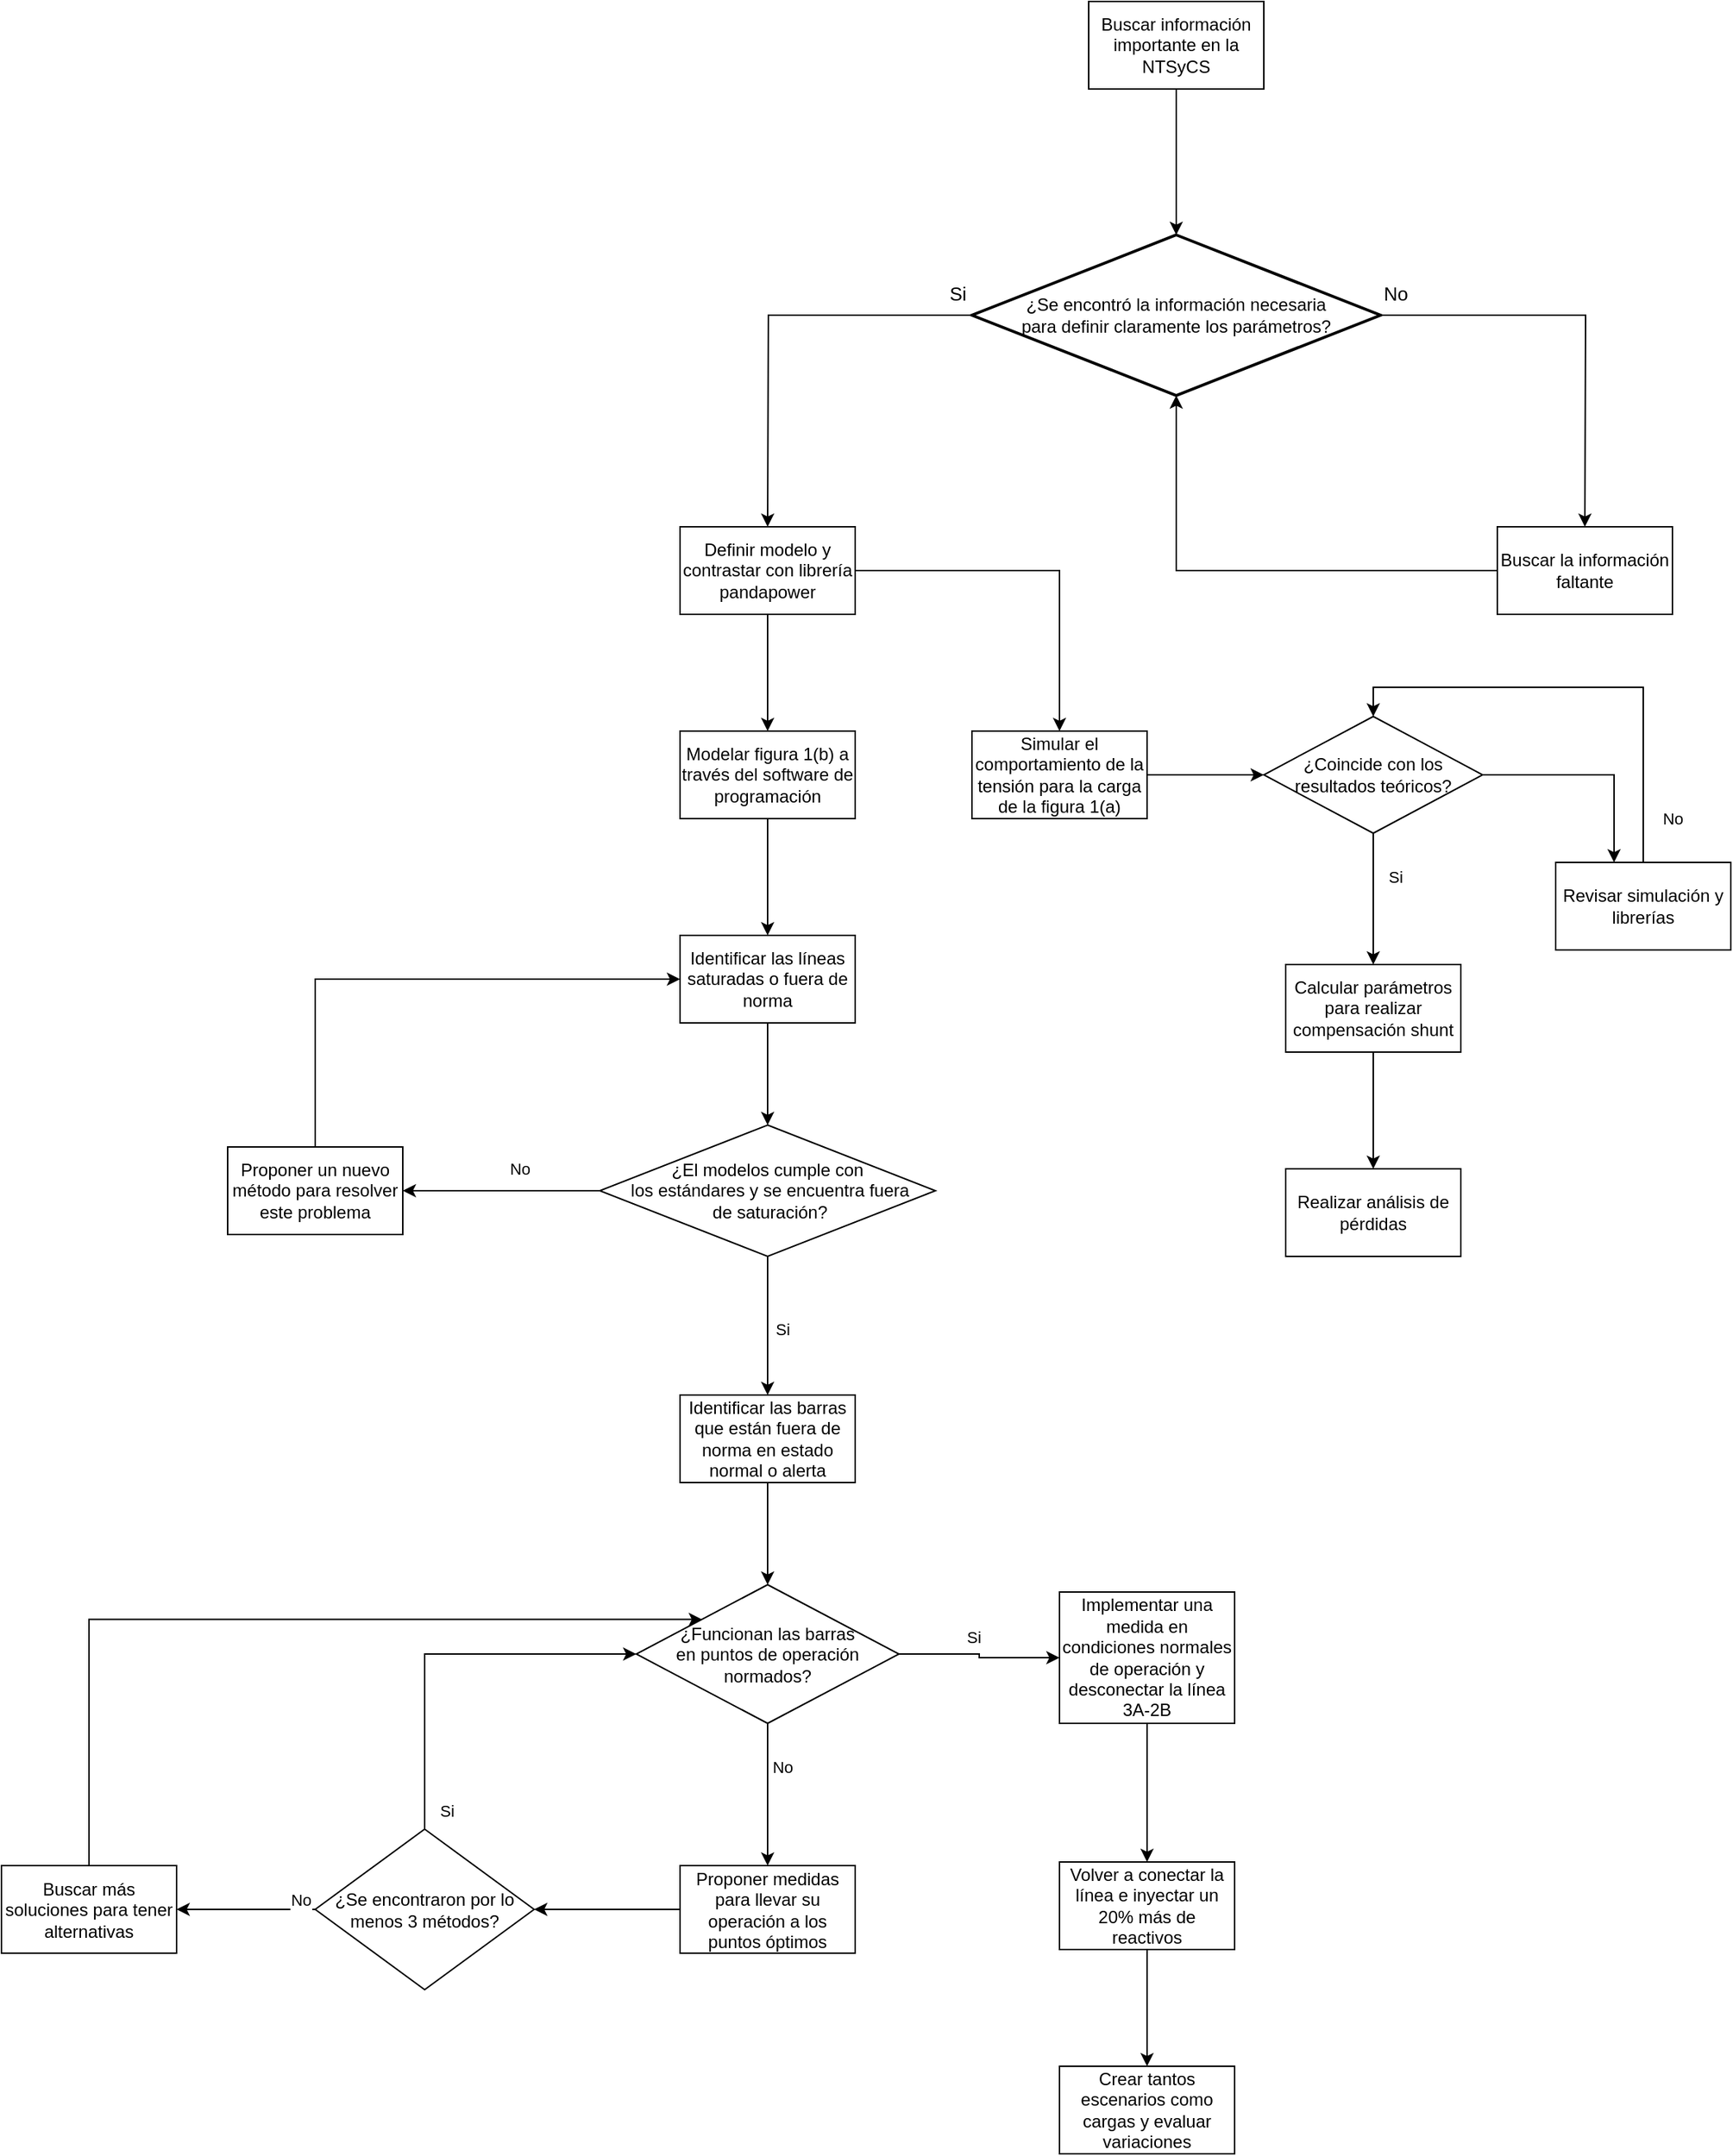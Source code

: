 <mxfile version="24.5.2" type="github">
  <diagram name="Página-1" id="Ia3Cc2sFgOf9JjpftwZH">
    <mxGraphModel dx="1836" dy="573" grid="1" gridSize="10" guides="1" tooltips="1" connect="1" arrows="1" fold="1" page="1" pageScale="1" pageWidth="827" pageHeight="1169" math="0" shadow="0">
      <root>
        <mxCell id="0" />
        <mxCell id="1" parent="0" />
        <mxCell id="a1qZ1Z9Rcn-P7U7oKMSJ-7" style="edgeStyle=orthogonalEdgeStyle;rounded=0;orthogonalLoop=1;jettySize=auto;html=1;" edge="1" parent="1" source="a1qZ1Z9Rcn-P7U7oKMSJ-5">
          <mxGeometry relative="1" as="geometry">
            <mxPoint x="400" y="240" as="targetPoint" />
          </mxGeometry>
        </mxCell>
        <mxCell id="a1qZ1Z9Rcn-P7U7oKMSJ-5" value="Buscar información importante en la NTSyCS" style="rounded=0;whiteSpace=wrap;html=1;" vertex="1" parent="1">
          <mxGeometry x="340" y="80" width="120" height="60" as="geometry" />
        </mxCell>
        <mxCell id="a1qZ1Z9Rcn-P7U7oKMSJ-20" value="&lt;font style=&quot;font-size: 13px;&quot;&gt;Si&lt;/font&gt;" style="edgeStyle=orthogonalEdgeStyle;rounded=0;orthogonalLoop=1;jettySize=auto;html=1;exitX=0;exitY=0.5;exitDx=0;exitDy=0;exitPerimeter=0;" edge="1" parent="1" source="a1qZ1Z9Rcn-P7U7oKMSJ-8">
          <mxGeometry x="-0.93" y="-15" relative="1" as="geometry">
            <mxPoint x="120" y="440" as="targetPoint" />
            <mxPoint as="offset" />
          </mxGeometry>
        </mxCell>
        <mxCell id="a1qZ1Z9Rcn-P7U7oKMSJ-21" value="&lt;font style=&quot;font-size: 13px;&quot;&gt;No&lt;/font&gt;" style="edgeStyle=orthogonalEdgeStyle;rounded=0;orthogonalLoop=1;jettySize=auto;html=1;exitX=1;exitY=0.5;exitDx=0;exitDy=0;exitPerimeter=0;" edge="1" parent="1" source="a1qZ1Z9Rcn-P7U7oKMSJ-8">
          <mxGeometry x="-0.93" y="15" relative="1" as="geometry">
            <mxPoint x="680" y="440" as="targetPoint" />
            <mxPoint as="offset" />
          </mxGeometry>
        </mxCell>
        <mxCell id="a1qZ1Z9Rcn-P7U7oKMSJ-8" value="&lt;div style=&quot;&quot;&gt;&lt;span style=&quot;background-color: initial;&quot;&gt;¿Se encontró la información necesaria&lt;/span&gt;&lt;/div&gt;&lt;div style=&quot;&quot;&gt;&lt;span style=&quot;background-color: initial;&quot;&gt;para definir claramente los parámetros?&lt;/span&gt;&lt;/div&gt;" style="strokeWidth=2;html=1;shape=mxgraph.flowchart.decision;whiteSpace=wrap;align=center;" vertex="1" parent="1">
          <mxGeometry x="260" y="240" width="280" height="110" as="geometry" />
        </mxCell>
        <mxCell id="a1qZ1Z9Rcn-P7U7oKMSJ-22" value="Buscar la información faltante" style="whiteSpace=wrap;html=1;" vertex="1" parent="1">
          <mxGeometry x="620" y="440" width="120" height="60" as="geometry" />
        </mxCell>
        <mxCell id="a1qZ1Z9Rcn-P7U7oKMSJ-23" style="edgeStyle=orthogonalEdgeStyle;rounded=0;orthogonalLoop=1;jettySize=auto;html=1;exitX=0;exitY=0.5;exitDx=0;exitDy=0;entryX=0.5;entryY=1;entryDx=0;entryDy=0;entryPerimeter=0;" edge="1" parent="1" source="a1qZ1Z9Rcn-P7U7oKMSJ-22" target="a1qZ1Z9Rcn-P7U7oKMSJ-8">
          <mxGeometry relative="1" as="geometry" />
        </mxCell>
        <mxCell id="a1qZ1Z9Rcn-P7U7oKMSJ-29" value="" style="edgeStyle=orthogonalEdgeStyle;rounded=0;orthogonalLoop=1;jettySize=auto;html=1;" edge="1" parent="1" source="a1qZ1Z9Rcn-P7U7oKMSJ-26" target="a1qZ1Z9Rcn-P7U7oKMSJ-28">
          <mxGeometry relative="1" as="geometry" />
        </mxCell>
        <mxCell id="a1qZ1Z9Rcn-P7U7oKMSJ-40" value="" style="edgeStyle=orthogonalEdgeStyle;rounded=0;orthogonalLoop=1;jettySize=auto;html=1;" edge="1" parent="1" source="a1qZ1Z9Rcn-P7U7oKMSJ-26" target="a1qZ1Z9Rcn-P7U7oKMSJ-39">
          <mxGeometry relative="1" as="geometry" />
        </mxCell>
        <mxCell id="a1qZ1Z9Rcn-P7U7oKMSJ-26" value="Definir modelo y contrastar con librería pandapower" style="whiteSpace=wrap;html=1;" vertex="1" parent="1">
          <mxGeometry x="60" y="440" width="120" height="60" as="geometry" />
        </mxCell>
        <mxCell id="a1qZ1Z9Rcn-P7U7oKMSJ-31" value="" style="edgeStyle=orthogonalEdgeStyle;rounded=0;orthogonalLoop=1;jettySize=auto;html=1;" edge="1" parent="1" source="a1qZ1Z9Rcn-P7U7oKMSJ-28" target="a1qZ1Z9Rcn-P7U7oKMSJ-30">
          <mxGeometry relative="1" as="geometry" />
        </mxCell>
        <mxCell id="a1qZ1Z9Rcn-P7U7oKMSJ-28" value="Simular el comportamiento de la tensión para la carga de la figura 1(a)" style="whiteSpace=wrap;html=1;" vertex="1" parent="1">
          <mxGeometry x="260" y="580" width="120" height="60" as="geometry" />
        </mxCell>
        <mxCell id="a1qZ1Z9Rcn-P7U7oKMSJ-33" value="No" style="edgeStyle=orthogonalEdgeStyle;rounded=0;orthogonalLoop=1;jettySize=auto;html=1;" edge="1" parent="1" source="a1qZ1Z9Rcn-P7U7oKMSJ-30" target="a1qZ1Z9Rcn-P7U7oKMSJ-32">
          <mxGeometry x="-1" y="205" relative="1" as="geometry">
            <mxPoint y="-10" as="offset" />
          </mxGeometry>
        </mxCell>
        <mxCell id="a1qZ1Z9Rcn-P7U7oKMSJ-35" value="Si" style="edgeStyle=orthogonalEdgeStyle;rounded=0;orthogonalLoop=1;jettySize=auto;html=1;" edge="1" parent="1" source="a1qZ1Z9Rcn-P7U7oKMSJ-30" target="a1qZ1Z9Rcn-P7U7oKMSJ-34">
          <mxGeometry x="-1" y="-92" relative="1" as="geometry">
            <Array as="points">
              <mxPoint x="700" y="610" />
            </Array>
            <mxPoint x="-60" y="-22" as="offset" />
          </mxGeometry>
        </mxCell>
        <mxCell id="a1qZ1Z9Rcn-P7U7oKMSJ-30" value="¿Coincide con los resultados teóricos?" style="rhombus;whiteSpace=wrap;html=1;" vertex="1" parent="1">
          <mxGeometry x="460" y="570" width="150" height="80" as="geometry" />
        </mxCell>
        <mxCell id="a1qZ1Z9Rcn-P7U7oKMSJ-38" value="" style="edgeStyle=orthogonalEdgeStyle;rounded=0;orthogonalLoop=1;jettySize=auto;html=1;" edge="1" parent="1" source="a1qZ1Z9Rcn-P7U7oKMSJ-32" target="a1qZ1Z9Rcn-P7U7oKMSJ-37">
          <mxGeometry relative="1" as="geometry" />
        </mxCell>
        <mxCell id="a1qZ1Z9Rcn-P7U7oKMSJ-32" value="Calcular parámetros para realizar compensación shunt" style="whiteSpace=wrap;html=1;" vertex="1" parent="1">
          <mxGeometry x="475" y="740" width="120" height="60" as="geometry" />
        </mxCell>
        <mxCell id="a1qZ1Z9Rcn-P7U7oKMSJ-36" style="edgeStyle=orthogonalEdgeStyle;rounded=0;orthogonalLoop=1;jettySize=auto;html=1;entryX=0.5;entryY=0;entryDx=0;entryDy=0;" edge="1" parent="1" source="a1qZ1Z9Rcn-P7U7oKMSJ-34" target="a1qZ1Z9Rcn-P7U7oKMSJ-30">
          <mxGeometry relative="1" as="geometry">
            <Array as="points">
              <mxPoint x="585" y="550" />
              <mxPoint x="355" y="550" />
            </Array>
          </mxGeometry>
        </mxCell>
        <mxCell id="a1qZ1Z9Rcn-P7U7oKMSJ-34" value="Revisar simulación y librerías" style="whiteSpace=wrap;html=1;" vertex="1" parent="1">
          <mxGeometry x="660" y="670" width="120" height="60" as="geometry" />
        </mxCell>
        <mxCell id="a1qZ1Z9Rcn-P7U7oKMSJ-37" value="Realizar análisis de pérdidas" style="whiteSpace=wrap;html=1;" vertex="1" parent="1">
          <mxGeometry x="475" y="880" width="120" height="60" as="geometry" />
        </mxCell>
        <mxCell id="a1qZ1Z9Rcn-P7U7oKMSJ-42" value="" style="edgeStyle=orthogonalEdgeStyle;rounded=0;orthogonalLoop=1;jettySize=auto;html=1;" edge="1" parent="1" source="a1qZ1Z9Rcn-P7U7oKMSJ-39" target="a1qZ1Z9Rcn-P7U7oKMSJ-41">
          <mxGeometry relative="1" as="geometry" />
        </mxCell>
        <mxCell id="a1qZ1Z9Rcn-P7U7oKMSJ-39" value="Modelar figura 1(b) a través del software de programación" style="whiteSpace=wrap;html=1;" vertex="1" parent="1">
          <mxGeometry x="60" y="580" width="120" height="60" as="geometry" />
        </mxCell>
        <mxCell id="a1qZ1Z9Rcn-P7U7oKMSJ-44" value="" style="edgeStyle=orthogonalEdgeStyle;rounded=0;orthogonalLoop=1;jettySize=auto;html=1;" edge="1" parent="1" source="a1qZ1Z9Rcn-P7U7oKMSJ-41" target="a1qZ1Z9Rcn-P7U7oKMSJ-43">
          <mxGeometry relative="1" as="geometry" />
        </mxCell>
        <mxCell id="a1qZ1Z9Rcn-P7U7oKMSJ-41" value="Identificar las líneas saturadas o fuera de norma" style="whiteSpace=wrap;html=1;" vertex="1" parent="1">
          <mxGeometry x="60" y="720" width="120" height="60" as="geometry" />
        </mxCell>
        <mxCell id="a1qZ1Z9Rcn-P7U7oKMSJ-46" value="No" style="edgeStyle=orthogonalEdgeStyle;rounded=0;orthogonalLoop=1;jettySize=auto;html=1;" edge="1" parent="1" source="a1qZ1Z9Rcn-P7U7oKMSJ-43" target="a1qZ1Z9Rcn-P7U7oKMSJ-45">
          <mxGeometry x="-0.185" y="-15" relative="1" as="geometry">
            <mxPoint as="offset" />
          </mxGeometry>
        </mxCell>
        <mxCell id="a1qZ1Z9Rcn-P7U7oKMSJ-49" value="Si" style="edgeStyle=orthogonalEdgeStyle;rounded=0;orthogonalLoop=1;jettySize=auto;html=1;" edge="1" parent="1" source="a1qZ1Z9Rcn-P7U7oKMSJ-43" target="a1qZ1Z9Rcn-P7U7oKMSJ-48">
          <mxGeometry x="0.053" y="10" relative="1" as="geometry">
            <mxPoint as="offset" />
          </mxGeometry>
        </mxCell>
        <mxCell id="a1qZ1Z9Rcn-P7U7oKMSJ-43" value="¿El modelos cumple con&lt;div&gt;&amp;nbsp;los&amp;nbsp;&lt;span style=&quot;background-color: initial;&quot;&gt;estándares y se encuentra fuera&lt;/span&gt;&lt;/div&gt;&lt;div&gt;&lt;span style=&quot;background-color: initial;&quot;&gt;&amp;nbsp;de saturación?&lt;/span&gt;&lt;/div&gt;" style="rhombus;whiteSpace=wrap;html=1;" vertex="1" parent="1">
          <mxGeometry x="5" y="850" width="230" height="90" as="geometry" />
        </mxCell>
        <mxCell id="a1qZ1Z9Rcn-P7U7oKMSJ-47" style="edgeStyle=orthogonalEdgeStyle;rounded=0;orthogonalLoop=1;jettySize=auto;html=1;entryX=0;entryY=0.5;entryDx=0;entryDy=0;" edge="1" parent="1" source="a1qZ1Z9Rcn-P7U7oKMSJ-45" target="a1qZ1Z9Rcn-P7U7oKMSJ-41">
          <mxGeometry relative="1" as="geometry">
            <Array as="points">
              <mxPoint x="-190" y="750" />
            </Array>
          </mxGeometry>
        </mxCell>
        <mxCell id="a1qZ1Z9Rcn-P7U7oKMSJ-45" value="Proponer un nuevo método para resolver este problema" style="whiteSpace=wrap;html=1;" vertex="1" parent="1">
          <mxGeometry x="-250" y="865" width="120" height="60" as="geometry" />
        </mxCell>
        <mxCell id="a1qZ1Z9Rcn-P7U7oKMSJ-51" value="" style="edgeStyle=orthogonalEdgeStyle;rounded=0;orthogonalLoop=1;jettySize=auto;html=1;" edge="1" parent="1" source="a1qZ1Z9Rcn-P7U7oKMSJ-48" target="a1qZ1Z9Rcn-P7U7oKMSJ-50">
          <mxGeometry relative="1" as="geometry" />
        </mxCell>
        <mxCell id="a1qZ1Z9Rcn-P7U7oKMSJ-48" value="Identificar las barras que están fuera de norma en estado normal o alerta" style="whiteSpace=wrap;html=1;" vertex="1" parent="1">
          <mxGeometry x="60" y="1035" width="120" height="60" as="geometry" />
        </mxCell>
        <mxCell id="a1qZ1Z9Rcn-P7U7oKMSJ-53" value="Si" style="edgeStyle=orthogonalEdgeStyle;rounded=0;orthogonalLoop=1;jettySize=auto;html=1;" edge="1" parent="1" source="a1qZ1Z9Rcn-P7U7oKMSJ-50" target="a1qZ1Z9Rcn-P7U7oKMSJ-52">
          <mxGeometry x="-0.091" y="13" relative="1" as="geometry">
            <mxPoint y="1" as="offset" />
          </mxGeometry>
        </mxCell>
        <mxCell id="a1qZ1Z9Rcn-P7U7oKMSJ-57" value="No" style="edgeStyle=orthogonalEdgeStyle;rounded=0;orthogonalLoop=1;jettySize=auto;html=1;" edge="1" parent="1" source="a1qZ1Z9Rcn-P7U7oKMSJ-50" target="a1qZ1Z9Rcn-P7U7oKMSJ-56">
          <mxGeometry x="-0.385" y="10" relative="1" as="geometry">
            <mxPoint as="offset" />
          </mxGeometry>
        </mxCell>
        <mxCell id="a1qZ1Z9Rcn-P7U7oKMSJ-50" value="¿Funcionan las barras&lt;div&gt;en puntos de operación normados?&lt;/div&gt;" style="rhombus;whiteSpace=wrap;html=1;" vertex="1" parent="1">
          <mxGeometry x="30" y="1165" width="180" height="95" as="geometry" />
        </mxCell>
        <mxCell id="a1qZ1Z9Rcn-P7U7oKMSJ-68" value="" style="edgeStyle=orthogonalEdgeStyle;rounded=0;orthogonalLoop=1;jettySize=auto;html=1;" edge="1" parent="1" source="a1qZ1Z9Rcn-P7U7oKMSJ-52" target="a1qZ1Z9Rcn-P7U7oKMSJ-67">
          <mxGeometry relative="1" as="geometry" />
        </mxCell>
        <mxCell id="a1qZ1Z9Rcn-P7U7oKMSJ-52" value="Implementar una medida en condiciones normales de operación y desconectar la línea 3A-2B" style="whiteSpace=wrap;html=1;" vertex="1" parent="1">
          <mxGeometry x="320" y="1170" width="120" height="90" as="geometry" />
        </mxCell>
        <mxCell id="a1qZ1Z9Rcn-P7U7oKMSJ-60" value="" style="edgeStyle=orthogonalEdgeStyle;rounded=0;orthogonalLoop=1;jettySize=auto;html=1;" edge="1" parent="1" source="a1qZ1Z9Rcn-P7U7oKMSJ-56" target="a1qZ1Z9Rcn-P7U7oKMSJ-59">
          <mxGeometry relative="1" as="geometry" />
        </mxCell>
        <mxCell id="a1qZ1Z9Rcn-P7U7oKMSJ-56" value="Proponer medidas para llevar su operación a los puntos óptimos" style="whiteSpace=wrap;html=1;" vertex="1" parent="1">
          <mxGeometry x="60" y="1357.5" width="120" height="60" as="geometry" />
        </mxCell>
        <mxCell id="a1qZ1Z9Rcn-P7U7oKMSJ-62" value="No" style="edgeStyle=orthogonalEdgeStyle;rounded=0;orthogonalLoop=1;jettySize=auto;html=1;" edge="1" parent="1" source="a1qZ1Z9Rcn-P7U7oKMSJ-59" target="a1qZ1Z9Rcn-P7U7oKMSJ-61">
          <mxGeometry x="-0.789" y="-7" relative="1" as="geometry">
            <mxPoint as="offset" />
          </mxGeometry>
        </mxCell>
        <mxCell id="a1qZ1Z9Rcn-P7U7oKMSJ-65" value="Si" style="edgeStyle=orthogonalEdgeStyle;rounded=0;orthogonalLoop=1;jettySize=auto;html=1;exitX=0.5;exitY=0;exitDx=0;exitDy=0;entryX=0;entryY=0.5;entryDx=0;entryDy=0;" edge="1" parent="1" source="a1qZ1Z9Rcn-P7U7oKMSJ-59" target="a1qZ1Z9Rcn-P7U7oKMSJ-50">
          <mxGeometry x="-0.906" y="-15" relative="1" as="geometry">
            <mxPoint as="offset" />
          </mxGeometry>
        </mxCell>
        <mxCell id="a1qZ1Z9Rcn-P7U7oKMSJ-59" value="¿Se encontraron por lo menos 3 métodos?" style="rhombus;whiteSpace=wrap;html=1;" vertex="1" parent="1">
          <mxGeometry x="-190" y="1332.5" width="150" height="110" as="geometry" />
        </mxCell>
        <mxCell id="a1qZ1Z9Rcn-P7U7oKMSJ-66" style="edgeStyle=orthogonalEdgeStyle;rounded=0;orthogonalLoop=1;jettySize=auto;html=1;exitX=0.5;exitY=0;exitDx=0;exitDy=0;entryX=0;entryY=0;entryDx=0;entryDy=0;" edge="1" parent="1" source="a1qZ1Z9Rcn-P7U7oKMSJ-61" target="a1qZ1Z9Rcn-P7U7oKMSJ-50">
          <mxGeometry relative="1" as="geometry">
            <Array as="points">
              <mxPoint x="-345" y="1189" />
            </Array>
          </mxGeometry>
        </mxCell>
        <mxCell id="a1qZ1Z9Rcn-P7U7oKMSJ-61" value="Buscar más soluciones para tener alternativas" style="whiteSpace=wrap;html=1;" vertex="1" parent="1">
          <mxGeometry x="-405" y="1357.5" width="120" height="60" as="geometry" />
        </mxCell>
        <mxCell id="a1qZ1Z9Rcn-P7U7oKMSJ-70" value="" style="edgeStyle=orthogonalEdgeStyle;rounded=0;orthogonalLoop=1;jettySize=auto;html=1;" edge="1" parent="1" source="a1qZ1Z9Rcn-P7U7oKMSJ-67" target="a1qZ1Z9Rcn-P7U7oKMSJ-69">
          <mxGeometry relative="1" as="geometry" />
        </mxCell>
        <mxCell id="a1qZ1Z9Rcn-P7U7oKMSJ-67" value="Volver a conectar la línea e inyectar un 20% más de reactivos" style="whiteSpace=wrap;html=1;" vertex="1" parent="1">
          <mxGeometry x="320" y="1355" width="120" height="60" as="geometry" />
        </mxCell>
        <mxCell id="a1qZ1Z9Rcn-P7U7oKMSJ-69" value="Crear tantos escenarios como cargas y evaluar variaciones" style="whiteSpace=wrap;html=1;" vertex="1" parent="1">
          <mxGeometry x="320" y="1495" width="120" height="60" as="geometry" />
        </mxCell>
      </root>
    </mxGraphModel>
  </diagram>
</mxfile>

